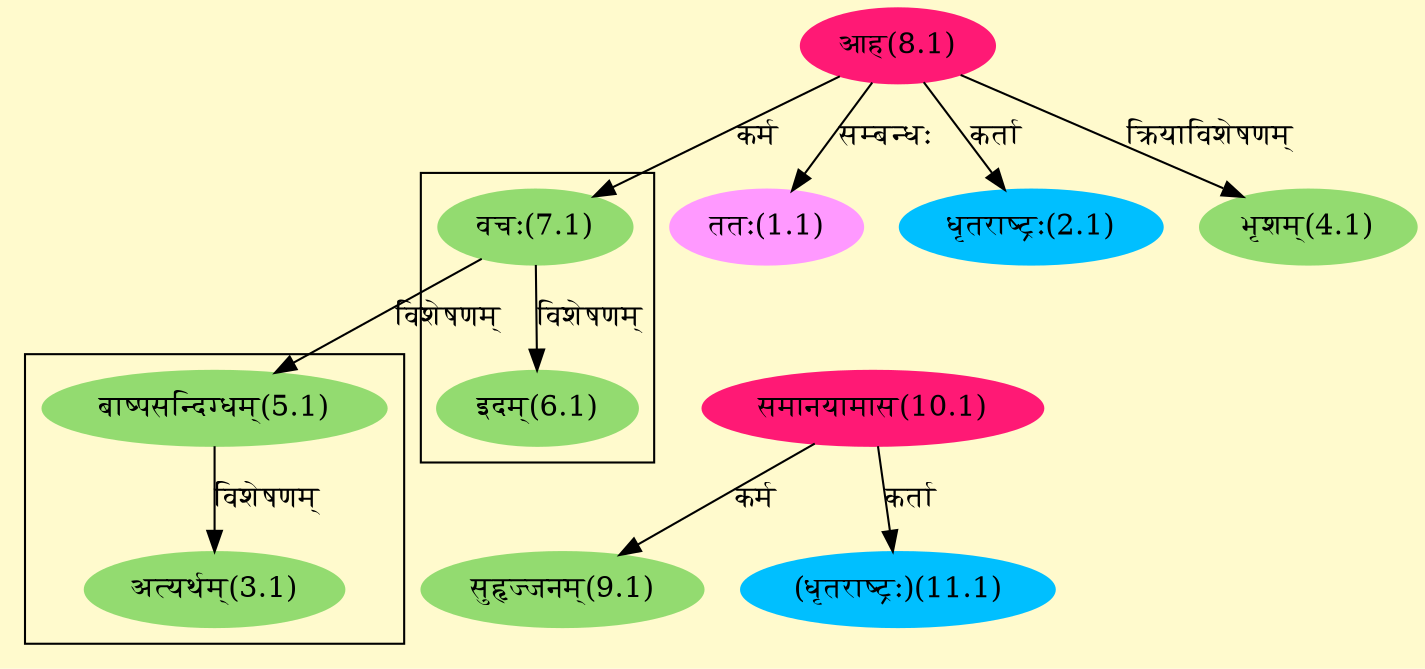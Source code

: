 digraph G{
rankdir=BT;
 compound=true;
 bgcolor="lemonchiffon1";

subgraph cluster_1{
Node3_1 [style=filled, color="#93DB70" label = "अत्यर्थम्(3.1)"]
Node5_1 [style=filled, color="#93DB70" label = "बाष्पसन्दिग्धम्(5.1)"]

}

subgraph cluster_2{
Node5_1 [style=filled, color="#93DB70" label = "बाष्पसन्दिग्धम्(5.1)"]
Node7_1 [style=filled, color="#93DB70" label = "वचः(7.1)"]
Node6_1 [style=filled, color="#93DB70" label = "इदम्(6.1)"]

}
Node1_1 [style=filled, color="#FF99FF" label = "ततः(1.1)"]
Node8_1 [style=filled, color="#FF1975" label = "आह(8.1)"]
Node2_1 [style=filled, color="#00BFFF" label = "धृतराष्ट्रः(2.1)"]
Node4_1 [style=filled, color="#93DB70" label = "भृशम्(4.1)"]
Node7_1 [style=filled, color="#93DB70" label = "वचः(7.1)"]
Node [style=filled, color="" label = "()"]
Node9_1 [style=filled, color="#93DB70" label = "सुहृज्जनम्(9.1)"]
Node10_1 [style=filled, color="#FF1975" label = "समानयामास(10.1)"]
Node11_1 [style=filled, color="#00BFFF" label = "(धृतराष्ट्रः)(11.1)"]
/* Start of Relations section */

Node1_1 -> Node8_1 [  label="सम्बन्धः"  dir="back" ]
Node2_1 -> Node8_1 [  label="कर्ता"  dir="back" ]
Node3_1 -> Node5_1 [  label="विशेषणम्"  dir="back" ]
Node4_1 -> Node8_1 [  label="क्रियाविशेषणम्"  dir="back" ]
Node5_1 -> Node7_1 [  label="विशेषणम्"  dir="back" ]
Node6_1 -> Node7_1 [  label="विशेषणम्"  dir="back" ]
Node7_1 -> Node8_1 [  label="कर्म"  dir="back" ]
Node9_1 -> Node10_1 [  label="कर्म"  dir="back" ]
Node11_1 -> Node10_1 [  label="कर्ता"  dir="back" ]
}
